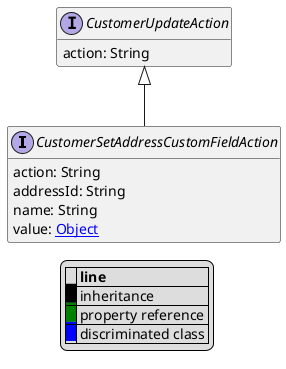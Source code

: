 @startuml

hide empty fields
hide empty methods
legend
|= |= line |
|<back:black>   </back>| inheritance |
|<back:green>   </back>| property reference |
|<back:blue>   </back>| discriminated class |
endlegend
interface CustomerSetAddressCustomFieldAction [[CustomerSetAddressCustomFieldAction.svg]] extends CustomerUpdateAction {
    action: String
    addressId: String
    name: String
    value: [[Object.svg Object]]
}
interface CustomerUpdateAction [[CustomerUpdateAction.svg]]  {
    action: String
}





@enduml
